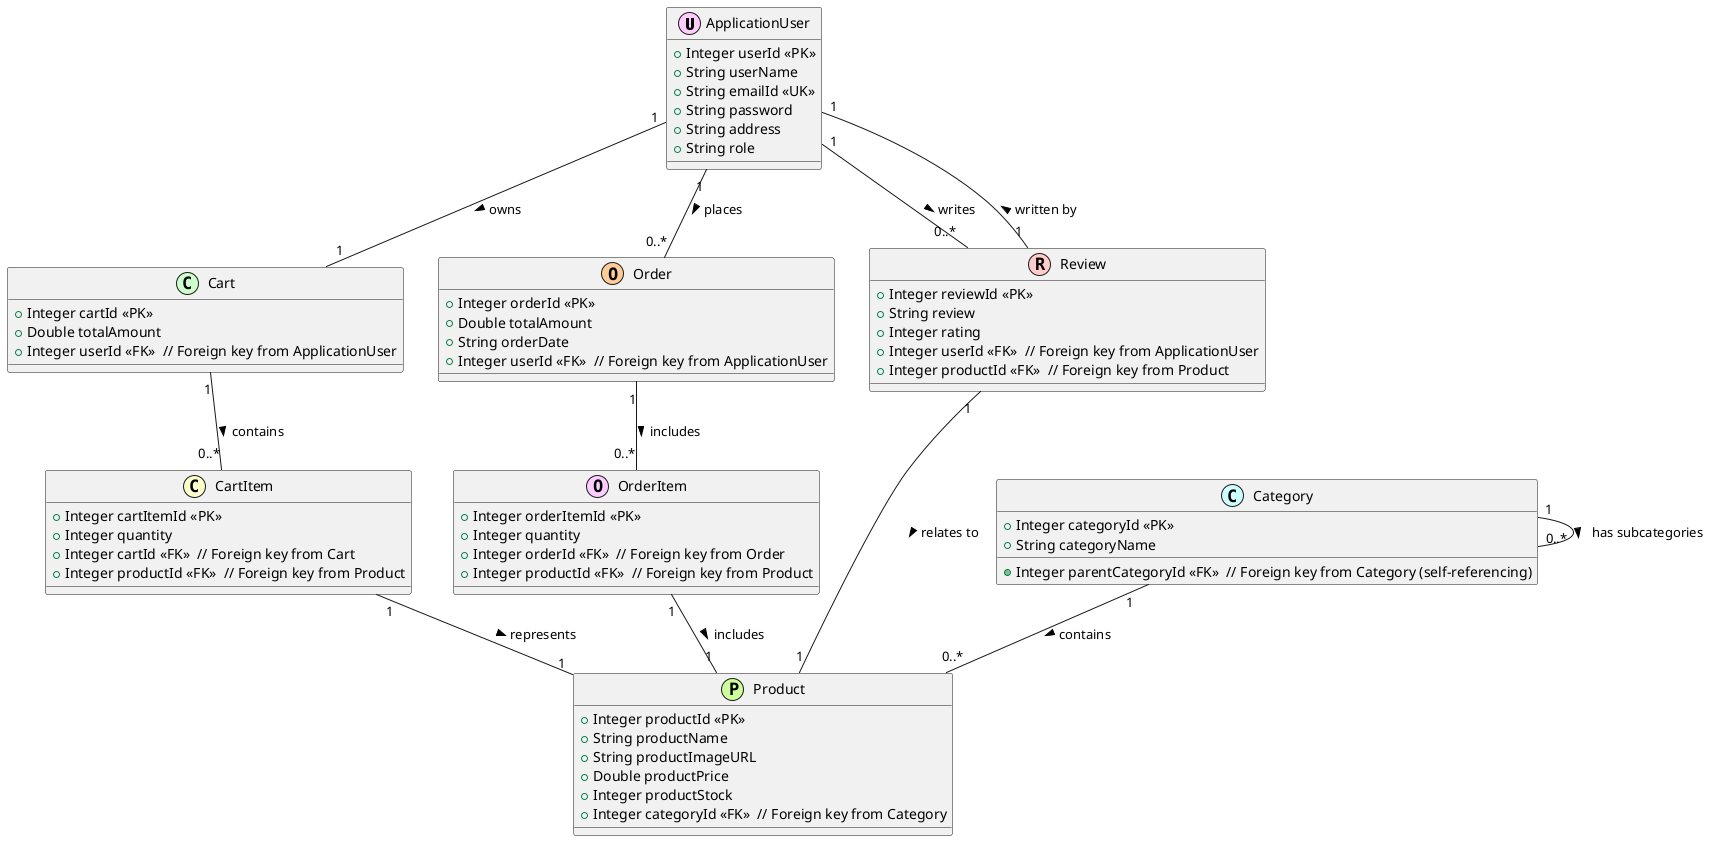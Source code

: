 @startuml
!define USER_COLOR #FFCCFF
!define CART_COLOR #CCFFCC
!define CART_ITEM_COLOR #FFFFCC
!define CATEGORY_COLOR #CCFFFF
!define ORDER_COLOR #FFCC99
!define ORDER_ITEM_COLOR #FFCCFF
!define PRODUCT_COLOR #CCFF99
!define REVIEW_COLOR #FFCCCC

entity "ApplicationUser" as User << (U,USER_COLOR) >> {
    + Integer userId <<PK>>
    + String userName
    + String emailId <<UK>>
    + String password
    + String address
    + String role
}

entity "Cart" as Cart << (C,CART_COLOR) >> {
    + Integer cartId <<PK>>
    + Double totalAmount
    + Integer userId <<FK>>  // Foreign key from ApplicationUser
}

entity "CartItem" as CartItem << (C,CART_ITEM_COLOR) >> {
    + Integer cartItemId <<PK>>
    + Integer quantity
    + Integer cartId <<FK>>  // Foreign key from Cart
    + Integer productId <<FK>>  // Foreign key from Product
}

entity "Category" as Category << (C,CATEGORY_COLOR) >> {
    + Integer categoryId <<PK>>
    + String categoryName
    + Integer parentCategoryId <<FK>>  // Foreign key from Category (self-referencing)
}

entity "Order" as Order << (O,ORDER_COLOR) >> {
    + Integer orderId <<PK>>
    + Double totalAmount
    + String orderDate
    + Integer userId <<FK>>  // Foreign key from ApplicationUser
}

entity "OrderItem" as OrderItem << (O,ORDER_ITEM_COLOR) >> {
    + Integer orderItemId <<PK>>
    + Integer quantity
    + Integer orderId <<FK>>  // Foreign key from Order
    + Integer productId <<FK>>  // Foreign key from Product
}

entity "Product" as Product << (P,PRODUCT_COLOR) >> {
    + Integer productId <<PK>>
    + String productName
    + String productImageURL
    + Double productPrice
    + Integer productStock
    + Integer categoryId <<FK>>  // Foreign key from Category
}

entity "Review" as Review << (R,REVIEW_COLOR) >> {
    + Integer reviewId <<PK>>
    + String review
    + Integer rating
    + Integer userId <<FK>>  // Foreign key from ApplicationUser
    + Integer productId <<FK>>  // Foreign key from Product
}

User "1" -- "1" Cart : owns >
User "1" -- "0..*" Order : places >
User "1" -- "0..*" Review : writes >
Cart "1" -- "0..*" CartItem : contains >
Order "1" -- "0..*" OrderItem : includes >
Category "1" -- "0..*" Product : contains >
CartItem "1" -- "1" Product : represents >
OrderItem "1" -- "1" Product : includes >
Review "1" -- "1" Product : relates to >
Review "1" -- "1" User : written by >
Category "1" -- "0..*" Category : has subcategories >

@enduml
